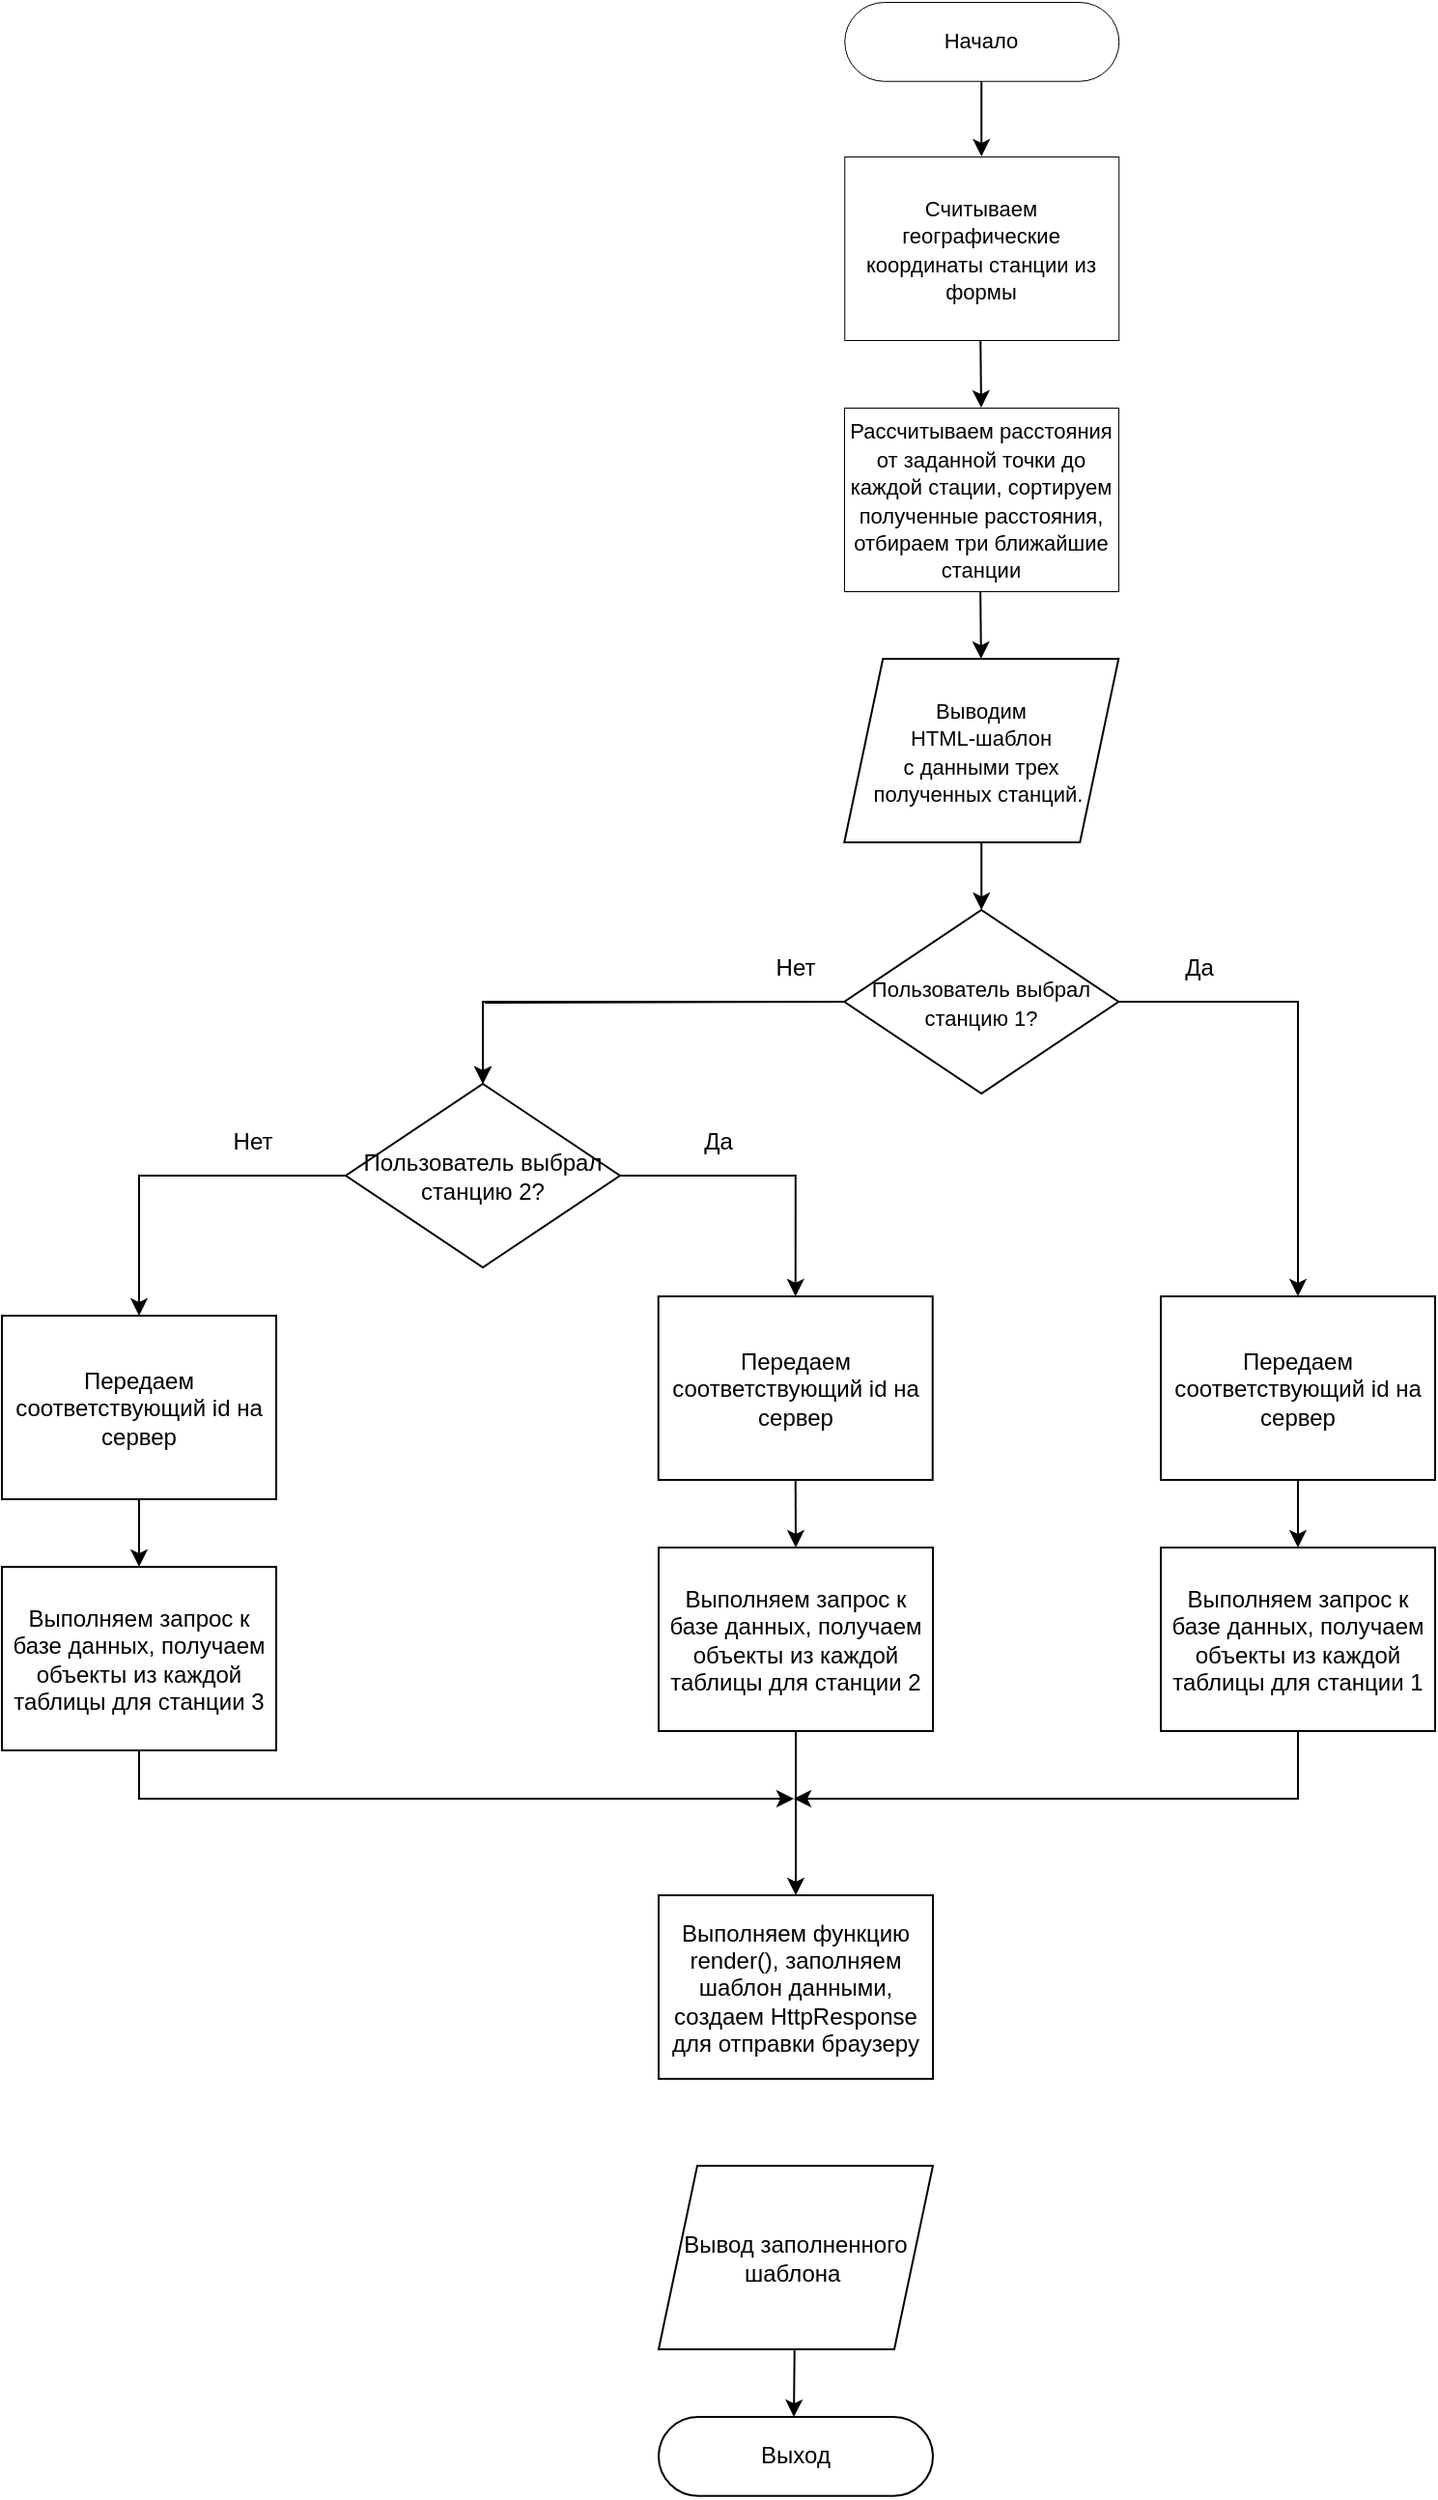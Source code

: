 <mxfile version="14.7.10" type="github">
  <diagram id="kdcRCFT3lF07vLc_G9lJ" name="Page-1">
    <mxGraphModel dx="2903" dy="2263" grid="1" gridSize="10" guides="1" tooltips="1" connect="1" arrows="1" fold="1" page="1" pageScale="1" pageWidth="827" pageHeight="1169" math="0" shadow="0">
      <root>
        <mxCell id="0" />
        <mxCell id="1" parent="0" />
        <mxCell id="LiAcayCy6RkBvRG45cp8-2" value="&lt;font style=&quot;font-size: 11px&quot;&gt;Считываем географические координаты станции из формы&lt;/font&gt;" style="whiteSpace=wrap;html=1;strokeWidth=0.5;" parent="1" vertex="1">
          <mxGeometry x="346.13" width="142" height="95" as="geometry" />
        </mxCell>
        <mxCell id="8-7kC_7eMfBH4KOtQSx0-12" style="edgeStyle=orthogonalEdgeStyle;rounded=0;orthogonalLoop=1;jettySize=auto;html=1;exitX=0;exitY=0.5;exitDx=0;exitDy=0;entryX=0.5;entryY=0;entryDx=0;entryDy=0;" edge="1" parent="1" source="LiAcayCy6RkBvRG45cp8-3" target="LiAcayCy6RkBvRG45cp8-33">
          <mxGeometry relative="1" as="geometry" />
        </mxCell>
        <mxCell id="8-7kC_7eMfBH4KOtQSx0-15" style="edgeStyle=orthogonalEdgeStyle;rounded=0;orthogonalLoop=1;jettySize=auto;html=1;exitX=1;exitY=0.5;exitDx=0;exitDy=0;entryX=0.5;entryY=0;entryDx=0;entryDy=0;" edge="1" parent="1" source="LiAcayCy6RkBvRG45cp8-3" target="LiAcayCy6RkBvRG45cp8-34">
          <mxGeometry relative="1" as="geometry" />
        </mxCell>
        <mxCell id="LiAcayCy6RkBvRG45cp8-3" value="&lt;font style=&quot;font-size: 11px&quot;&gt;Пользователь выбрал станцию 1?&lt;/font&gt;" style="rhombus;whiteSpace=wrap;html=1;" parent="1" vertex="1">
          <mxGeometry x="346.13" y="390" width="142" height="95" as="geometry" />
        </mxCell>
        <mxCell id="LiAcayCy6RkBvRG45cp8-4" value="Выход" style="whiteSpace=wrap;html=1;rounded=1;sketch=0;glass=0;arcSize=50;" parent="1" vertex="1">
          <mxGeometry x="250" y="1170" width="142" height="40.87" as="geometry" />
        </mxCell>
        <mxCell id="LiAcayCy6RkBvRG45cp8-8" value="" style="endArrow=classic;html=1;exitX=0.5;exitY=1;exitDx=0;exitDy=0;entryX=0.5;entryY=0;entryDx=0;entryDy=0;" parent="1" source="LiAcayCy6RkBvRG45cp8-1" edge="1" target="LiAcayCy6RkBvRG45cp8-2">
          <mxGeometry width="50" height="50" relative="1" as="geometry">
            <mxPoint x="390" y="300" as="sourcePoint" />
            <mxPoint x="417" y="-10" as="targetPoint" />
          </mxGeometry>
        </mxCell>
        <mxCell id="LiAcayCy6RkBvRG45cp8-10" value="Нет" style="text;html=1;strokeColor=none;fillColor=none;align=center;verticalAlign=middle;whiteSpace=wrap;" parent="1" vertex="1">
          <mxGeometry x="300.87" y="410" width="40" height="20" as="geometry" />
        </mxCell>
        <mxCell id="8-7kC_7eMfBH4KOtQSx0-26" style="edgeStyle=orthogonalEdgeStyle;rounded=0;orthogonalLoop=1;jettySize=auto;html=1;exitX=0.5;exitY=1;exitDx=0;exitDy=0;" edge="1" parent="1" source="LiAcayCy6RkBvRG45cp8-15">
          <mxGeometry relative="1" as="geometry">
            <mxPoint x="320" y="850" as="targetPoint" />
            <Array as="points">
              <mxPoint x="581" y="850" />
              <mxPoint x="320" y="850" />
            </Array>
          </mxGeometry>
        </mxCell>
        <mxCell id="LiAcayCy6RkBvRG45cp8-15" value="Выполняем запрос к базе данных, получаем объекты из каждой таблицы для станции 1" style="whiteSpace=wrap;html=1;" parent="1" vertex="1">
          <mxGeometry x="510" y="720" width="142" height="95" as="geometry" />
        </mxCell>
        <mxCell id="LiAcayCy6RkBvRG45cp8-20" value="Выполняем функцию render(), заполняем шаблон данными, создаем HttpResponse для отправки браузеру" style="whiteSpace=wrap;html=1;" parent="1" vertex="1">
          <mxGeometry x="250" y="900" width="142" height="95" as="geometry" />
        </mxCell>
        <mxCell id="LiAcayCy6RkBvRG45cp8-38" style="edgeStyle=orthogonalEdgeStyle;orthogonalLoop=1;jettySize=auto;html=1;exitX=0.5;exitY=1;exitDx=0;exitDy=0;entryX=0.5;entryY=0;entryDx=0;entryDy=0;" parent="1" source="LiAcayCy6RkBvRG45cp8-30" target="LiAcayCy6RkBvRG45cp8-3" edge="1">
          <mxGeometry relative="1" as="geometry" />
        </mxCell>
        <mxCell id="LiAcayCy6RkBvRG45cp8-30" value="&lt;font style=&quot;font-size: 11px&quot;&gt;Выводим &lt;br&gt;HTML-шаблон &lt;br&gt;с данными трех полученных станций.&amp;nbsp;&lt;/font&gt;" style="shape=parallelogram;perimeter=parallelogramPerimeter;whiteSpace=wrap;html=1;fixedSize=1;" parent="1" vertex="1">
          <mxGeometry x="346.13" y="260" width="142" height="95" as="geometry" />
        </mxCell>
        <mxCell id="LiAcayCy6RkBvRG45cp8-31" value="Да" style="text;html=1;strokeColor=none;fillColor=none;align=center;verticalAlign=middle;whiteSpace=wrap;" parent="1" vertex="1">
          <mxGeometry x="510" y="410" width="40" height="20" as="geometry" />
        </mxCell>
        <mxCell id="8-7kC_7eMfBH4KOtQSx0-13" style="edgeStyle=orthogonalEdgeStyle;rounded=0;orthogonalLoop=1;jettySize=auto;html=1;exitX=0;exitY=0.5;exitDx=0;exitDy=0;entryX=0.5;entryY=0;entryDx=0;entryDy=0;" edge="1" parent="1" source="LiAcayCy6RkBvRG45cp8-33" target="LiAcayCy6RkBvRG45cp8-60">
          <mxGeometry relative="1" as="geometry" />
        </mxCell>
        <mxCell id="8-7kC_7eMfBH4KOtQSx0-14" style="edgeStyle=orthogonalEdgeStyle;rounded=0;orthogonalLoop=1;jettySize=auto;html=1;exitX=1;exitY=0.5;exitDx=0;exitDy=0;entryX=0.5;entryY=0;entryDx=0;entryDy=0;" edge="1" parent="1" source="LiAcayCy6RkBvRG45cp8-33" target="LiAcayCy6RkBvRG45cp8-61">
          <mxGeometry relative="1" as="geometry" />
        </mxCell>
        <mxCell id="LiAcayCy6RkBvRG45cp8-33" value="Пользователь выбрал станцию 2?" style="rhombus;whiteSpace=wrap;html=1;" parent="1" vertex="1">
          <mxGeometry x="88" y="480" width="142" height="95" as="geometry" />
        </mxCell>
        <mxCell id="LiAcayCy6RkBvRG45cp8-35" style="edgeStyle=orthogonalEdgeStyle;orthogonalLoop=1;jettySize=auto;html=1;exitX=0.5;exitY=1;exitDx=0;exitDy=0;entryX=0.5;entryY=0;entryDx=0;entryDy=0;" parent="1" source="LiAcayCy6RkBvRG45cp8-34" target="LiAcayCy6RkBvRG45cp8-15" edge="1">
          <mxGeometry relative="1" as="geometry" />
        </mxCell>
        <mxCell id="LiAcayCy6RkBvRG45cp8-34" value="Передаем соответствующий id на сервер" style="whiteSpace=wrap;html=1;" parent="1" vertex="1">
          <mxGeometry x="510" y="590" width="142" height="95" as="geometry" />
        </mxCell>
        <mxCell id="LiAcayCy6RkBvRG45cp8-39" value="" style="endArrow=none;html=1;entryX=0;entryY=0.5;entryDx=0;entryDy=0;" parent="1" target="LiAcayCy6RkBvRG45cp8-3" edge="1">
          <mxGeometry width="50" height="50" relative="1" as="geometry">
            <mxPoint x="160" y="438" as="sourcePoint" />
            <mxPoint x="440" y="410" as="targetPoint" />
          </mxGeometry>
        </mxCell>
        <mxCell id="LiAcayCy6RkBvRG45cp8-42" value="Да" style="text;html=1;strokeColor=none;fillColor=none;align=center;verticalAlign=middle;whiteSpace=wrap;" parent="1" vertex="1">
          <mxGeometry x="260.87" y="500" width="40" height="20" as="geometry" />
        </mxCell>
        <mxCell id="LiAcayCy6RkBvRG45cp8-43" style="edgeStyle=orthogonalEdgeStyle;orthogonalLoop=1;jettySize=auto;html=1;exitX=0.5;exitY=1;exitDx=0;exitDy=0;entryX=0.5;entryY=0;entryDx=0;entryDy=0;" parent="1" source="LiAcayCy6RkBvRG45cp8-44" edge="1">
          <mxGeometry relative="1" as="geometry">
            <mxPoint x="301" y="790" as="targetPoint" />
          </mxGeometry>
        </mxCell>
        <mxCell id="8-7kC_7eMfBH4KOtQSx0-18" style="edgeStyle=orthogonalEdgeStyle;rounded=0;orthogonalLoop=1;jettySize=auto;html=1;exitX=0.5;exitY=1;exitDx=0;exitDy=0;entryX=0.5;entryY=0;entryDx=0;entryDy=0;" edge="1" parent="1" source="LiAcayCy6RkBvRG45cp8-44" target="LiAcayCy6RkBvRG45cp8-20">
          <mxGeometry relative="1" as="geometry" />
        </mxCell>
        <mxCell id="LiAcayCy6RkBvRG45cp8-44" value="Выполняем запрос к базе данных, получаем объекты из каждой таблицы для станции 2" style="whiteSpace=wrap;html=1;" parent="1" vertex="1">
          <mxGeometry x="250" y="720" width="142" height="95" as="geometry" />
        </mxCell>
        <mxCell id="LiAcayCy6RkBvRG45cp8-47" value="Вывод заполненного шаблона&amp;nbsp;" style="shape=parallelogram;perimeter=parallelogramPerimeter;whiteSpace=wrap;html=1;fixedSize=1;" parent="1" vertex="1">
          <mxGeometry x="250" y="1040" width="142" height="95" as="geometry" />
        </mxCell>
        <mxCell id="LiAcayCy6RkBvRG45cp8-51" value="Нет" style="text;html=1;strokeColor=none;fillColor=none;align=center;verticalAlign=middle;whiteSpace=wrap;" parent="1" vertex="1">
          <mxGeometry x="20" y="500" width="40" height="20" as="geometry" />
        </mxCell>
        <mxCell id="8-7kC_7eMfBH4KOtQSx0-27" style="edgeStyle=orthogonalEdgeStyle;rounded=0;orthogonalLoop=1;jettySize=auto;html=1;exitX=0.5;exitY=1;exitDx=0;exitDy=0;" edge="1" parent="1" source="LiAcayCy6RkBvRG45cp8-53">
          <mxGeometry relative="1" as="geometry">
            <mxPoint x="320" y="850" as="targetPoint" />
            <Array as="points">
              <mxPoint x="-19" y="850" />
            </Array>
          </mxGeometry>
        </mxCell>
        <mxCell id="LiAcayCy6RkBvRG45cp8-53" value="Выполняем запрос к базе данных, получаем объекты из каждой таблицы для станции 3" style="whiteSpace=wrap;html=1;" parent="1" vertex="1">
          <mxGeometry x="-90" y="730" width="142" height="95" as="geometry" />
        </mxCell>
        <mxCell id="LiAcayCy6RkBvRG45cp8-63" style="edgeStyle=orthogonalEdgeStyle;orthogonalLoop=1;jettySize=auto;html=1;exitX=0.5;exitY=1;exitDx=0;exitDy=0;entryX=0.5;entryY=0;entryDx=0;entryDy=0;" parent="1" source="LiAcayCy6RkBvRG45cp8-60" target="LiAcayCy6RkBvRG45cp8-53" edge="1">
          <mxGeometry relative="1" as="geometry" />
        </mxCell>
        <mxCell id="LiAcayCy6RkBvRG45cp8-60" value="Передаем соответствующий id на сервер" style="whiteSpace=wrap;html=1;" parent="1" vertex="1">
          <mxGeometry x="-90" y="600" width="142" height="95" as="geometry" />
        </mxCell>
        <mxCell id="LiAcayCy6RkBvRG45cp8-62" style="edgeStyle=orthogonalEdgeStyle;orthogonalLoop=1;jettySize=auto;html=1;exitX=0.5;exitY=1;exitDx=0;exitDy=0;entryX=0.5;entryY=0;entryDx=0;entryDy=0;" parent="1" source="LiAcayCy6RkBvRG45cp8-61" target="LiAcayCy6RkBvRG45cp8-44" edge="1">
          <mxGeometry relative="1" as="geometry" />
        </mxCell>
        <mxCell id="LiAcayCy6RkBvRG45cp8-61" value="Передаем соответствующий id на сервер" style="whiteSpace=wrap;html=1;" parent="1" vertex="1">
          <mxGeometry x="249.87" y="590" width="142" height="95" as="geometry" />
        </mxCell>
        <mxCell id="LiAcayCy6RkBvRG45cp8-1" value="&lt;font style=&quot;font-size: 11px&quot;&gt;Начало&lt;/font&gt;" style="whiteSpace=wrap;html=1;perimeterSpacing=0;rotation=0;spacing=2;rounded=1;strokeWidth=0.5;arcSize=50;" parent="1" vertex="1">
          <mxGeometry x="346.13" y="-80" width="142" height="40.87" as="geometry" />
        </mxCell>
        <mxCell id="8-7kC_7eMfBH4KOtQSx0-7" value="" style="endArrow=classic;html=1;exitX=0.5;exitY=1;exitDx=0;exitDy=0;entryX=0.5;entryY=0;entryDx=0;entryDy=0;" edge="1" parent="1" target="8-7kC_7eMfBH4KOtQSx0-9">
          <mxGeometry width="50" height="50" relative="1" as="geometry">
            <mxPoint x="416.63" y="95.0" as="sourcePoint" />
            <mxPoint x="416.63" y="134.13" as="targetPoint" />
          </mxGeometry>
        </mxCell>
        <mxCell id="8-7kC_7eMfBH4KOtQSx0-9" value="&lt;span style=&quot;font-size: 11px&quot;&gt;Рассчитываем расстояния от заданной точки до каждой стации, сортируем полученные расстояния, отбираем три ближайшие станции&lt;/span&gt;" style="whiteSpace=wrap;html=1;strokeWidth=0.5;" vertex="1" parent="1">
          <mxGeometry x="346" y="130" width="142" height="95" as="geometry" />
        </mxCell>
        <mxCell id="8-7kC_7eMfBH4KOtQSx0-10" value="" style="endArrow=classic;html=1;exitX=0.5;exitY=1;exitDx=0;exitDy=0;entryX=0.5;entryY=0;entryDx=0;entryDy=0;" edge="1" parent="1">
          <mxGeometry width="50" height="50" relative="1" as="geometry">
            <mxPoint x="416.58" y="225" as="sourcePoint" />
            <mxPoint x="416.95" y="260" as="targetPoint" />
          </mxGeometry>
        </mxCell>
        <mxCell id="8-7kC_7eMfBH4KOtQSx0-11" value="" style="endArrow=classic;html=1;entryX=0.5;entryY=0;entryDx=0;entryDy=0;" edge="1" parent="1" target="LiAcayCy6RkBvRG45cp8-33">
          <mxGeometry width="50" height="50" relative="1" as="geometry">
            <mxPoint x="159" y="440" as="sourcePoint" />
            <mxPoint x="370" y="480" as="targetPoint" />
          </mxGeometry>
        </mxCell>
        <mxCell id="8-7kC_7eMfBH4KOtQSx0-16" value="" style="endArrow=classic;html=1;exitX=0.5;exitY=1;exitDx=0;exitDy=0;" edge="1" parent="1">
          <mxGeometry width="50" height="50" relative="1" as="geometry">
            <mxPoint x="320.37" y="1135" as="sourcePoint" />
            <mxPoint x="320" y="1170" as="targetPoint" />
          </mxGeometry>
        </mxCell>
      </root>
    </mxGraphModel>
  </diagram>
</mxfile>

